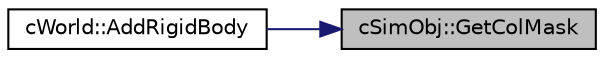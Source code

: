 digraph "cSimObj::GetColMask"
{
 // LATEX_PDF_SIZE
  edge [fontname="Helvetica",fontsize="10",labelfontname="Helvetica",labelfontsize="10"];
  node [fontname="Helvetica",fontsize="10",shape=record];
  rankdir="RL";
  Node1 [label="cSimObj::GetColMask",height=0.2,width=0.4,color="black", fillcolor="grey75", style="filled", fontcolor="black",tooltip=" "];
  Node1 -> Node2 [dir="back",color="midnightblue",fontsize="10",style="solid",fontname="Helvetica"];
  Node2 [label="cWorld::AddRigidBody",height=0.2,width=0.4,color="black", fillcolor="white", style="filled",URL="$classc_world.html#aca901d4f8963dd245bccca901b92e62a",tooltip=" "];
}
